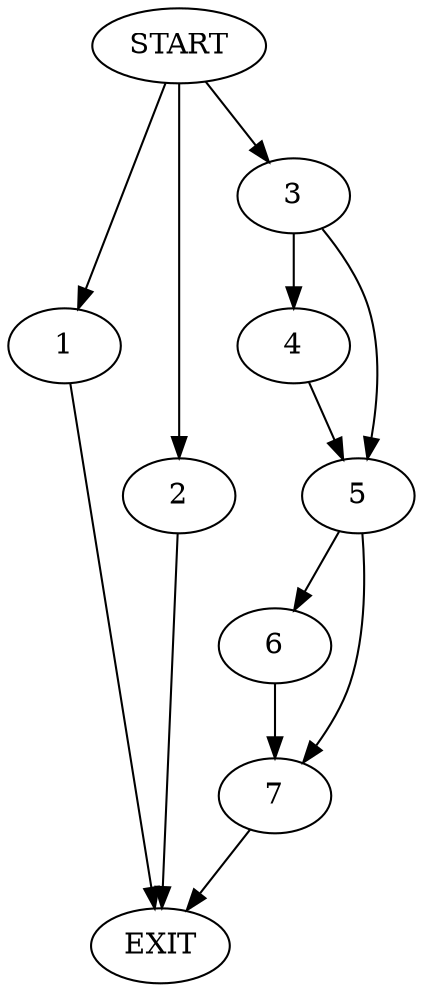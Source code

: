 digraph { 
0 [label="START"];
1;
2;
3;
4;
5;
6;
7;
8[label="EXIT"];
0 -> 3;
0 -> 1;
0:s2 -> 2;
1 -> 8;
2 -> 8;
3 -> 4;
3 -> 5;
4 -> 5;
5 -> 6;
5 -> 7;
6 -> 7;
7 -> 8;
}
